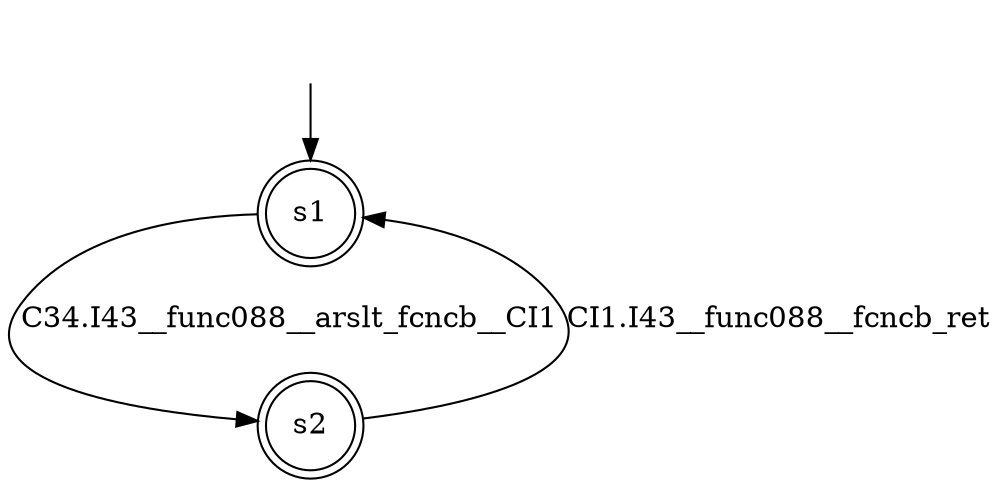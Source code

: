 digraph automaton {
	1 [label=<s1> shape="doublecircle"];
	2 [label=<s2> shape="doublecircle"];
	__init1 [label=<> shape="none"];
	__init1 -> 1;
	1 -> 2 [label=<C34.I43__func088__arslt_fcncb__CI1> id="1-0-2"];
	2 -> 1 [label=<CI1.I43__func088__fcncb_ret> id="2-0-1"];
}
